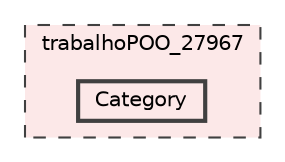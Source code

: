 digraph "D:/Aulas/POO/TP_POO_27967/trabalhoPOO_27967/Category"
{
 // LATEX_PDF_SIZE
  bgcolor="transparent";
  edge [fontname=Helvetica,fontsize=10,labelfontname=Helvetica,labelfontsize=10];
  node [fontname=Helvetica,fontsize=10,shape=box,height=0.2,width=0.4];
  compound=true
  subgraph clusterdir_2febc12c3c491208b6bb30c417a778ab {
    graph [ bgcolor="#fce8e8", pencolor="grey25", label="trabalhoPOO_27967", fontname=Helvetica,fontsize=10 style="filled,dashed", URL="dir_2febc12c3c491208b6bb30c417a778ab.html",tooltip=""]
  dir_7289ba53a0722adefe965269996cdba0 [label="Category", fillcolor="#fce8e8", color="grey25", style="filled,bold", URL="dir_7289ba53a0722adefe965269996cdba0.html",tooltip=""];
  }
}
